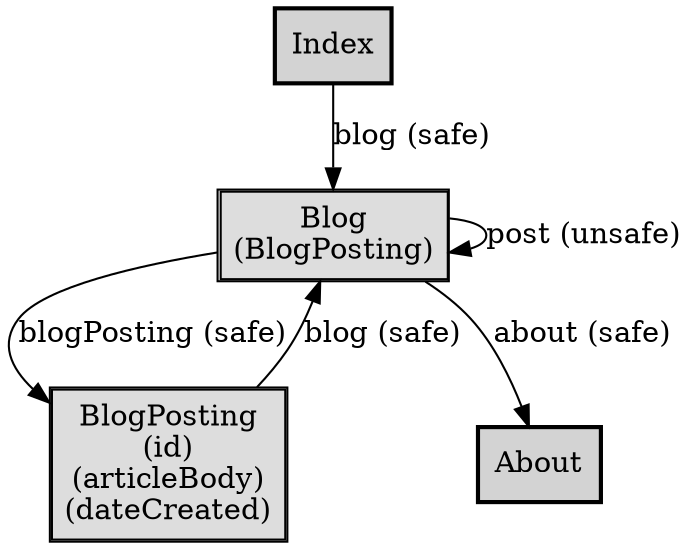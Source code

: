 digraph application_state_diagram {
    node [shape = box, style = "bold,filled"];

    Blog [style=solid, margin=0.02, label=<<table cellspacing="0" cellpadding="5" cellborder="1" border="0"><tr><td bgcolor="#dddddd">Blog<br />(BlogPosting)<br /></td></tr></table>>,shape=box URL="docs/semantic.Blog.html"]
    BlogPosting [style=solid, margin=0.02, label=<<table cellspacing="0" cellpadding="5" cellborder="1" border="0"><tr><td bgcolor="#dddddd">BlogPosting<br />(id)<br />(articleBody)<br />(dateCreated)<br /></td></tr></table>>,shape=box URL="docs/semantic.BlogPosting.html"]

    Index->Blog [label = "blog (safe)" URL="docs/safe.blog.html"];
    Blog->BlogPosting [label = "blogPosting (safe)" URL="docs/safe.blogPosting.html"];
    Blog->Blog [label = "post (unsafe)" URL="docs/unsafe.post.html"];
    Blog->About [label = "about (safe)" URL="docs/safe.about.html"];
    BlogPosting->Blog [label = "blog (safe)" URL="docs/safe.blog.html"];

    Index [URL="docs/semantic.Index.html"]
    About [URL="docs/semantic.About.html"]

}